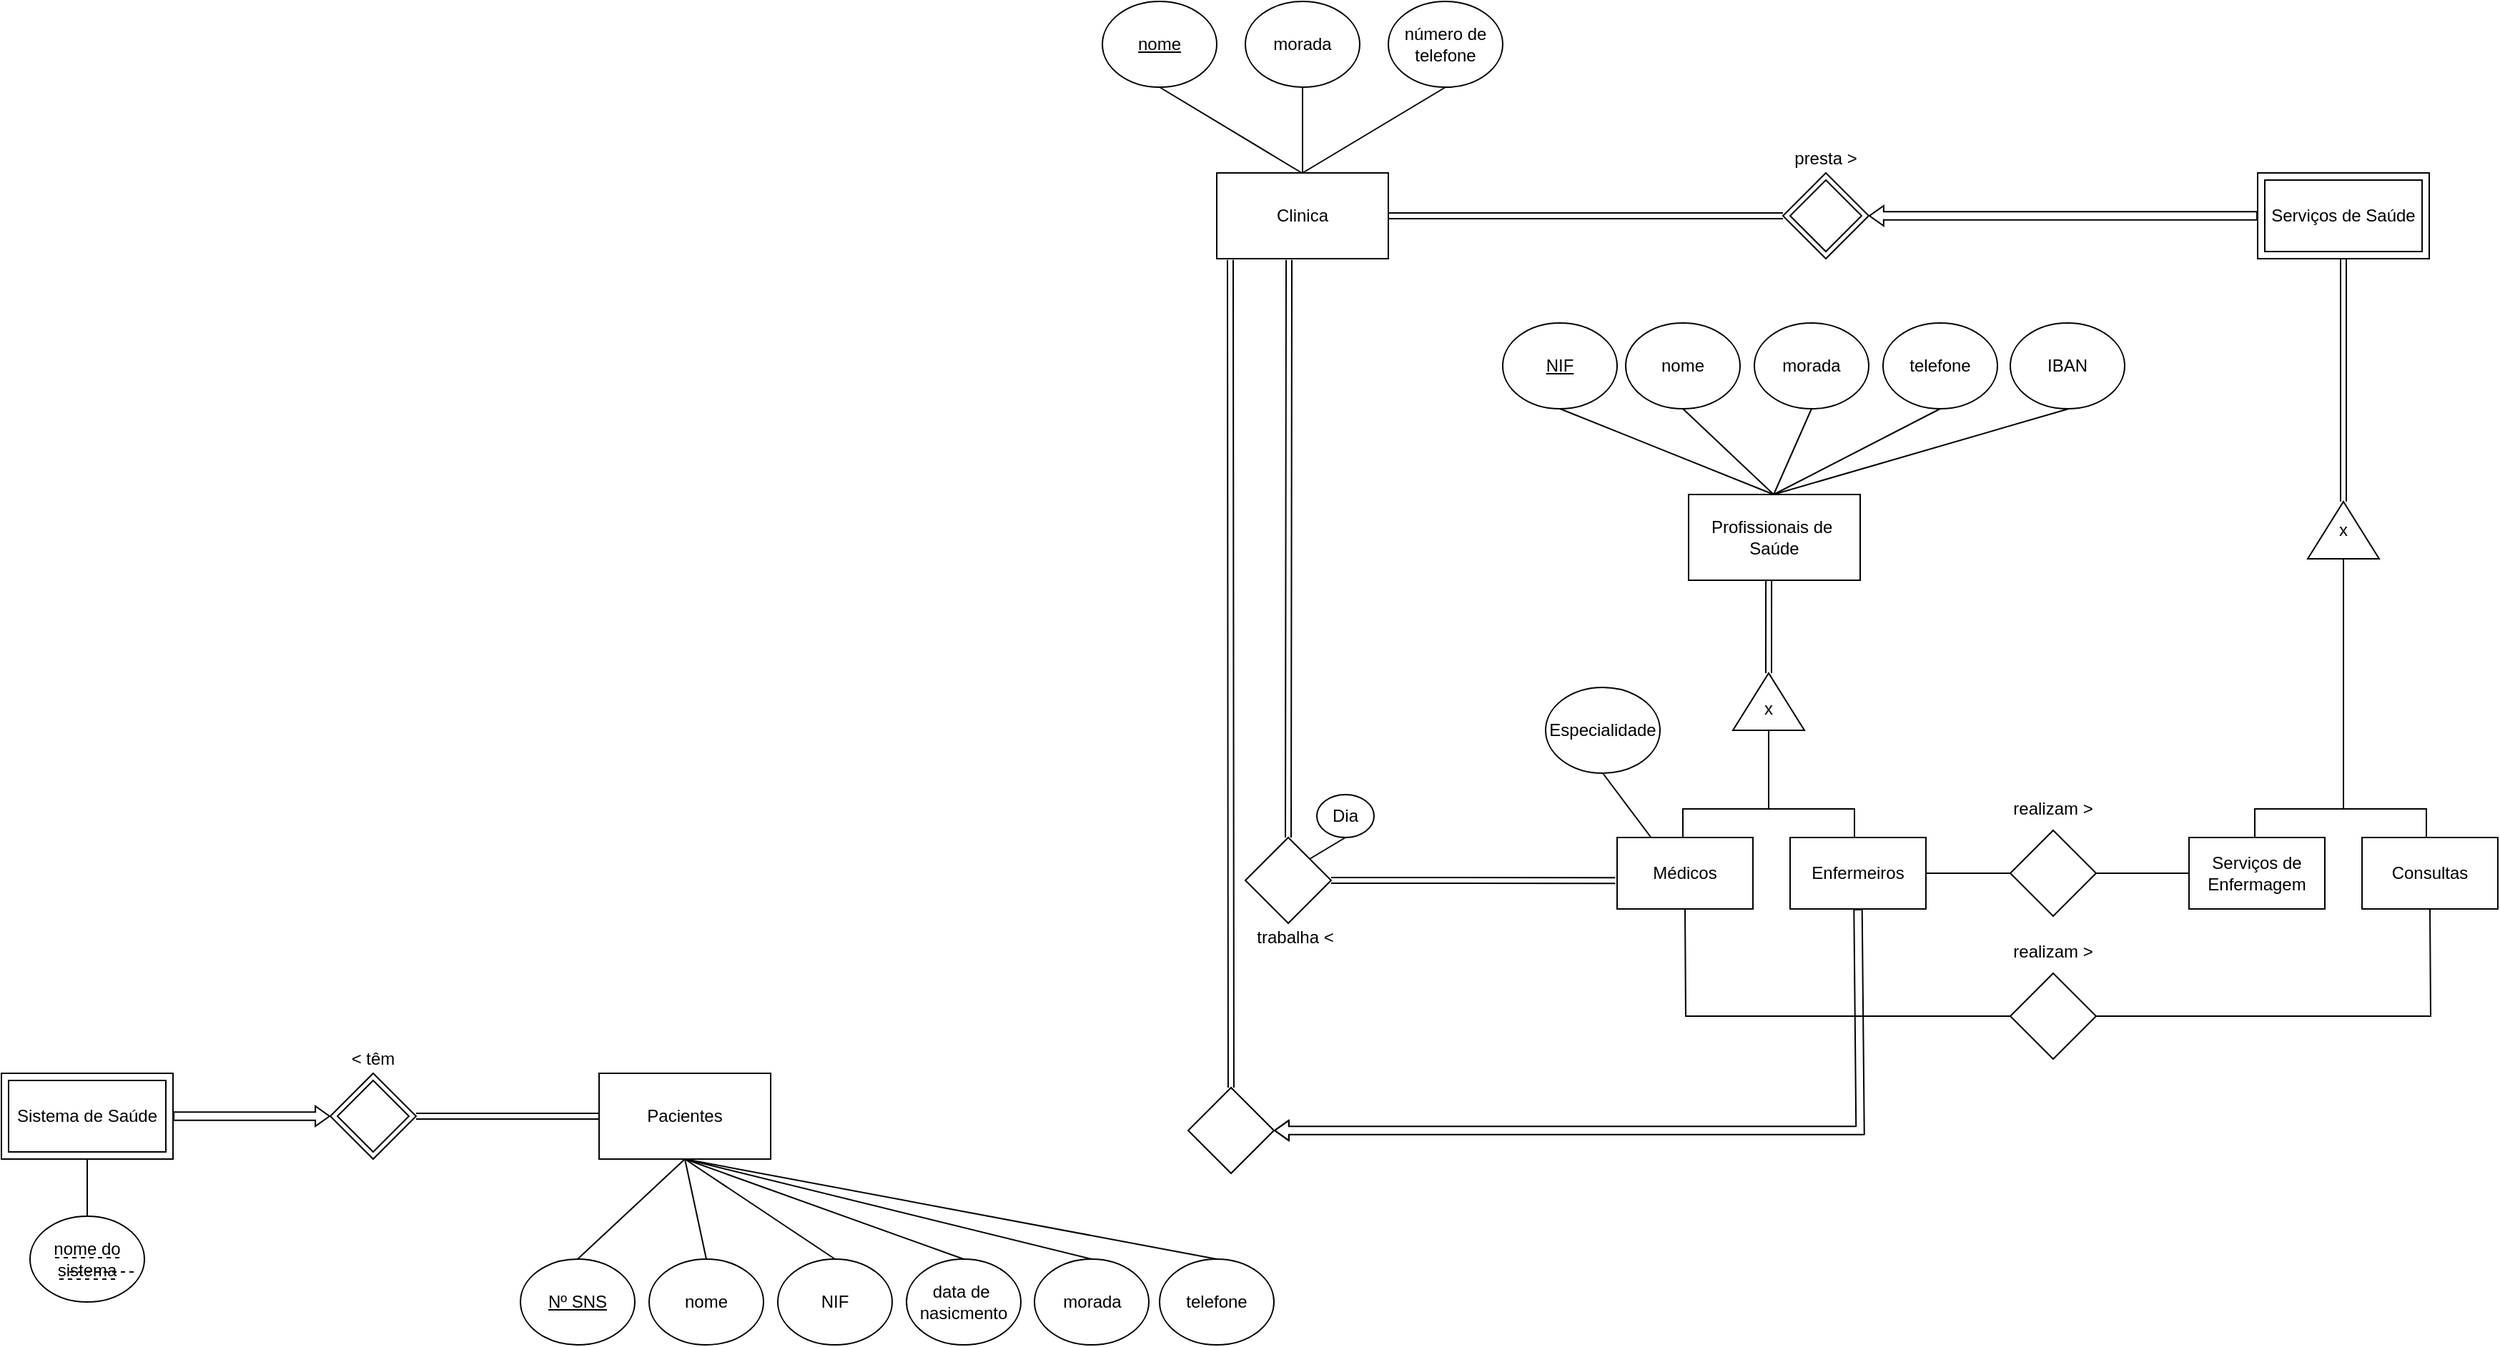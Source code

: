 <mxfile version="24.3.0" type="device">
  <diagram name="Página-1" id="gU1pvASSGSE8f0--qNfa">
    <mxGraphModel dx="2856" dy="1705" grid="1" gridSize="10" guides="1" tooltips="1" connect="1" arrows="1" fold="1" page="1" pageScale="1" pageWidth="1169" pageHeight="827" math="0" shadow="0">
      <root>
        <mxCell id="0" />
        <mxCell id="1" parent="0" />
        <mxCell id="fPtEteICF-gz10orUt-t-1" value="Clinica" style="rounded=0;whiteSpace=wrap;html=1;" parent="1" vertex="1">
          <mxGeometry x="80" y="-280" width="120" height="60" as="geometry" />
        </mxCell>
        <mxCell id="fPtEteICF-gz10orUt-t-2" value="" style="endArrow=none;html=1;rounded=0;entryX=0.5;entryY=1;entryDx=0;entryDy=0;" parent="1" target="fPtEteICF-gz10orUt-t-5" edge="1">
          <mxGeometry width="50" height="50" relative="1" as="geometry">
            <mxPoint x="139.5" y="-280" as="sourcePoint" />
            <mxPoint x="80" y="-340" as="targetPoint" />
          </mxGeometry>
        </mxCell>
        <mxCell id="fPtEteICF-gz10orUt-t-3" value="" style="endArrow=none;html=1;rounded=0;entryX=0.5;entryY=1;entryDx=0;entryDy=0;" parent="1" target="fPtEteICF-gz10orUt-t-7" edge="1">
          <mxGeometry width="50" height="50" relative="1" as="geometry">
            <mxPoint x="140" y="-280" as="sourcePoint" />
            <mxPoint x="200" y="-340" as="targetPoint" />
          </mxGeometry>
        </mxCell>
        <mxCell id="fPtEteICF-gz10orUt-t-4" value="" style="endArrow=none;html=1;rounded=0;exitX=0.5;exitY=0;exitDx=0;exitDy=0;" parent="1" source="fPtEteICF-gz10orUt-t-1" edge="1">
          <mxGeometry width="50" height="50" relative="1" as="geometry">
            <mxPoint x="139.5" y="-300" as="sourcePoint" />
            <mxPoint x="140" y="-340" as="targetPoint" />
          </mxGeometry>
        </mxCell>
        <mxCell id="fPtEteICF-gz10orUt-t-5" value="&lt;u&gt;nome&lt;/u&gt;" style="ellipse;whiteSpace=wrap;html=1;" parent="1" vertex="1">
          <mxGeometry y="-400" width="80" height="60" as="geometry" />
        </mxCell>
        <mxCell id="fPtEteICF-gz10orUt-t-6" value="morada" style="ellipse;whiteSpace=wrap;html=1;" parent="1" vertex="1">
          <mxGeometry x="100" y="-400" width="80" height="60" as="geometry" />
        </mxCell>
        <mxCell id="fPtEteICF-gz10orUt-t-7" value="número de&lt;div&gt;telefone&lt;/div&gt;" style="ellipse;whiteSpace=wrap;html=1;" parent="1" vertex="1">
          <mxGeometry x="200" y="-400" width="80" height="60" as="geometry" />
        </mxCell>
        <mxCell id="fPtEteICF-gz10orUt-t-12" value="Profissionais de&amp;nbsp;&lt;div&gt;Saúde&lt;/div&gt;" style="rounded=0;whiteSpace=wrap;html=1;" parent="1" vertex="1">
          <mxGeometry x="410" y="-55" width="120" height="60" as="geometry" />
        </mxCell>
        <mxCell id="fPtEteICF-gz10orUt-t-14" value="&lt;u&gt;NIF&lt;/u&gt;" style="ellipse;whiteSpace=wrap;html=1;" parent="1" vertex="1">
          <mxGeometry x="280" y="-175" width="80" height="60" as="geometry" />
        </mxCell>
        <mxCell id="fPtEteICF-gz10orUt-t-16" value="nome" style="ellipse;whiteSpace=wrap;html=1;" parent="1" vertex="1">
          <mxGeometry x="366" y="-175" width="80" height="60" as="geometry" />
        </mxCell>
        <mxCell id="fPtEteICF-gz10orUt-t-17" value="morada" style="ellipse;whiteSpace=wrap;html=1;" parent="1" vertex="1">
          <mxGeometry x="456" y="-175" width="80" height="60" as="geometry" />
        </mxCell>
        <mxCell id="fPtEteICF-gz10orUt-t-18" value="telefone" style="ellipse;whiteSpace=wrap;html=1;" parent="1" vertex="1">
          <mxGeometry x="546" y="-175" width="80" height="60" as="geometry" />
        </mxCell>
        <mxCell id="fPtEteICF-gz10orUt-t-19" value="IBAN" style="ellipse;whiteSpace=wrap;html=1;" parent="1" vertex="1">
          <mxGeometry x="635" y="-175" width="80" height="60" as="geometry" />
        </mxCell>
        <mxCell id="fPtEteICF-gz10orUt-t-20" value="" style="endArrow=none;html=1;rounded=0;exitX=0.5;exitY=0;exitDx=0;exitDy=0;entryX=0.5;entryY=1;entryDx=0;entryDy=0;" parent="1" target="fPtEteICF-gz10orUt-t-14" edge="1">
          <mxGeometry width="50" height="50" relative="1" as="geometry">
            <mxPoint x="469.5" y="-55" as="sourcePoint" />
            <mxPoint x="469.5" y="-115" as="targetPoint" />
          </mxGeometry>
        </mxCell>
        <mxCell id="fPtEteICF-gz10orUt-t-21" value="" style="endArrow=none;html=1;rounded=0;exitX=0.5;exitY=0;exitDx=0;exitDy=0;entryX=0.5;entryY=1;entryDx=0;entryDy=0;" parent="1" target="fPtEteICF-gz10orUt-t-16" edge="1">
          <mxGeometry width="50" height="50" relative="1" as="geometry">
            <mxPoint x="469.5" y="-55" as="sourcePoint" />
            <mxPoint x="469.5" y="-115" as="targetPoint" />
          </mxGeometry>
        </mxCell>
        <mxCell id="fPtEteICF-gz10orUt-t-22" value="" style="endArrow=none;html=1;rounded=0;exitX=0.5;exitY=0;exitDx=0;exitDy=0;entryX=0.5;entryY=1;entryDx=0;entryDy=0;" parent="1" target="fPtEteICF-gz10orUt-t-17" edge="1">
          <mxGeometry width="50" height="50" relative="1" as="geometry">
            <mxPoint x="469.5" y="-55" as="sourcePoint" />
            <mxPoint x="469.5" y="-115" as="targetPoint" />
          </mxGeometry>
        </mxCell>
        <mxCell id="fPtEteICF-gz10orUt-t-23" value="" style="endArrow=none;html=1;rounded=0;exitX=0.5;exitY=0;exitDx=0;exitDy=0;entryX=0.5;entryY=1;entryDx=0;entryDy=0;" parent="1" target="fPtEteICF-gz10orUt-t-18" edge="1">
          <mxGeometry width="50" height="50" relative="1" as="geometry">
            <mxPoint x="469.5" y="-55" as="sourcePoint" />
            <mxPoint x="469.5" y="-115" as="targetPoint" />
          </mxGeometry>
        </mxCell>
        <mxCell id="fPtEteICF-gz10orUt-t-24" value="" style="endArrow=none;html=1;rounded=0;exitX=0.5;exitY=0;exitDx=0;exitDy=0;entryX=0.5;entryY=1;entryDx=0;entryDy=0;" parent="1" edge="1">
          <mxGeometry width="50" height="50" relative="1" as="geometry">
            <mxPoint x="469.5" y="-55" as="sourcePoint" />
            <mxPoint x="676" y="-115" as="targetPoint" />
          </mxGeometry>
        </mxCell>
        <mxCell id="fPtEteICF-gz10orUt-t-25" value="" style="shape=link;html=1;rounded=0;entryX=1;entryY=0.5;entryDx=0;entryDy=0;exitX=0.467;exitY=1.009;exitDx=0;exitDy=0;exitPerimeter=0;" parent="1" source="fPtEteICF-gz10orUt-t-12" target="fPtEteICF-gz10orUt-t-26" edge="1">
          <mxGeometry width="100" relative="1" as="geometry">
            <mxPoint x="479.5" y="-80" as="sourcePoint" />
            <mxPoint x="390" y="-20" as="targetPoint" />
          </mxGeometry>
        </mxCell>
        <mxCell id="fPtEteICF-gz10orUt-t-26" value="" style="triangle;whiteSpace=wrap;html=1;rotation=-90;" parent="1" vertex="1">
          <mxGeometry x="446" y="65" width="40" height="50" as="geometry" />
        </mxCell>
        <mxCell id="fPtEteICF-gz10orUt-t-27" value="x" style="text;strokeColor=none;align=center;fillColor=none;html=1;verticalAlign=middle;whiteSpace=wrap;rounded=0;" parent="1" vertex="1">
          <mxGeometry x="451" y="75" width="30" height="40" as="geometry" />
        </mxCell>
        <mxCell id="fPtEteICF-gz10orUt-t-28" value="" style="endArrow=none;html=1;rounded=0;entryX=0;entryY=0.5;entryDx=0;entryDy=0;" parent="1" target="fPtEteICF-gz10orUt-t-26" edge="1">
          <mxGeometry width="50" height="50" relative="1" as="geometry">
            <mxPoint x="406" y="205" as="sourcePoint" />
            <mxPoint x="456" y="145" as="targetPoint" />
            <Array as="points">
              <mxPoint x="406" y="165" />
              <mxPoint x="466" y="165" />
            </Array>
          </mxGeometry>
        </mxCell>
        <mxCell id="fPtEteICF-gz10orUt-t-33" value="" style="endArrow=none;html=1;rounded=0;entryX=0;entryY=0.5;entryDx=0;entryDy=0;" parent="1" target="fPtEteICF-gz10orUt-t-26" edge="1">
          <mxGeometry width="50" height="50" relative="1" as="geometry">
            <mxPoint x="526" y="205" as="sourcePoint" />
            <mxPoint x="541" y="115" as="targetPoint" />
            <Array as="points">
              <mxPoint x="526" y="165" />
              <mxPoint x="466" y="165" />
            </Array>
          </mxGeometry>
        </mxCell>
        <mxCell id="fPtEteICF-gz10orUt-t-34" value="Médicos" style="rounded=0;whiteSpace=wrap;html=1;" parent="1" vertex="1">
          <mxGeometry x="360" y="185" width="95" height="50" as="geometry" />
        </mxCell>
        <mxCell id="fPtEteICF-gz10orUt-t-36" value="Enfermeiros" style="rounded=0;whiteSpace=wrap;html=1;" parent="1" vertex="1">
          <mxGeometry x="481" y="185" width="95" height="50" as="geometry" />
        </mxCell>
        <mxCell id="0JzFk34Urz8kPae0WSKu-1" value="" style="endArrow=none;html=1;rounded=0;exitX=0.5;exitY=1;exitDx=0;exitDy=0;entryX=0.25;entryY=0;entryDx=0;entryDy=0;" parent="1" source="0JzFk34Urz8kPae0WSKu-2" edge="1" target="fPtEteICF-gz10orUt-t-34">
          <mxGeometry width="50" height="50" relative="1" as="geometry">
            <mxPoint x="406" y="265" as="sourcePoint" />
            <mxPoint x="406" y="235" as="targetPoint" />
          </mxGeometry>
        </mxCell>
        <mxCell id="0JzFk34Urz8kPae0WSKu-2" value="&lt;div&gt;Especialidade&lt;/div&gt;" style="ellipse;whiteSpace=wrap;html=1;" parent="1" vertex="1">
          <mxGeometry x="310" y="80" width="80" height="60" as="geometry" />
        </mxCell>
        <mxCell id="0JzFk34Urz8kPae0WSKu-4" value="" style="rhombus;whiteSpace=wrap;html=1;" parent="1" vertex="1">
          <mxGeometry x="60" y="360" width="60" height="60" as="geometry" />
        </mxCell>
        <mxCell id="0JzFk34Urz8kPae0WSKu-7" value="trabalha &amp;lt;" style="text;strokeColor=none;align=center;fillColor=none;html=1;verticalAlign=middle;whiteSpace=wrap;rounded=0;" parent="1" vertex="1">
          <mxGeometry x="90" y="240" width="90" height="30" as="geometry" />
        </mxCell>
        <mxCell id="0JzFk34Urz8kPae0WSKu-8" value="" style="shape=flexArrow;endArrow=classic;html=1;rounded=0;entryX=1;entryY=0.5;entryDx=0;entryDy=0;exitX=0.5;exitY=1;exitDx=0;exitDy=0;width=5.714;endSize=2.98;endWidth=7.421;" parent="1" source="fPtEteICF-gz10orUt-t-36" target="0JzFk34Urz8kPae0WSKu-4" edge="1">
          <mxGeometry width="50" height="50" relative="1" as="geometry">
            <mxPoint x="560" y="390" as="sourcePoint" />
            <mxPoint x="230" y="350" as="targetPoint" />
            <Array as="points">
              <mxPoint x="530" y="390" />
            </Array>
          </mxGeometry>
        </mxCell>
        <mxCell id="0JzFk34Urz8kPae0WSKu-9" value="" style="shape=link;html=1;rounded=0;exitX=0.079;exitY=1.014;exitDx=0;exitDy=0;exitPerimeter=0;" parent="1" source="fPtEteICF-gz10orUt-t-1" target="0JzFk34Urz8kPae0WSKu-4" edge="1">
          <mxGeometry width="100" relative="1" as="geometry">
            <mxPoint x="89.66" y="-80" as="sourcePoint" />
            <mxPoint x="89.66" y="-45" as="targetPoint" />
          </mxGeometry>
        </mxCell>
        <mxCell id="0JzFk34Urz8kPae0WSKu-10" value="" style="rhombus;whiteSpace=wrap;html=1;" parent="1" vertex="1">
          <mxGeometry x="100" y="185" width="60" height="60" as="geometry" />
        </mxCell>
        <mxCell id="0JzFk34Urz8kPae0WSKu-11" value="" style="shape=link;html=1;rounded=0;exitX=-0.014;exitY=0.602;exitDx=0;exitDy=0;entryX=1;entryY=0.5;entryDx=0;entryDy=0;exitPerimeter=0;" parent="1" source="fPtEteICF-gz10orUt-t-34" target="0JzFk34Urz8kPae0WSKu-10" edge="1">
          <mxGeometry width="100" relative="1" as="geometry">
            <mxPoint x="250" y="70" as="sourcePoint" />
            <mxPoint x="250.34" y="390" as="targetPoint" />
          </mxGeometry>
        </mxCell>
        <mxCell id="0JzFk34Urz8kPae0WSKu-12" value="" style="shape=link;html=1;rounded=0;entryX=0.5;entryY=0;entryDx=0;entryDy=0;exitX=0.421;exitY=1.014;exitDx=0;exitDy=0;exitPerimeter=0;" parent="1" source="fPtEteICF-gz10orUt-t-1" target="0JzFk34Urz8kPae0WSKu-10" edge="1">
          <mxGeometry width="100" relative="1" as="geometry">
            <mxPoint x="130" y="-80" as="sourcePoint" />
            <mxPoint x="120.34" y="255" as="targetPoint" />
          </mxGeometry>
        </mxCell>
        <mxCell id="0JzFk34Urz8kPae0WSKu-13" value="Dia" style="ellipse;whiteSpace=wrap;html=1;" parent="1" vertex="1">
          <mxGeometry x="150" y="155" width="40" height="30" as="geometry" />
        </mxCell>
        <mxCell id="0JzFk34Urz8kPae0WSKu-14" value="" style="endArrow=none;html=1;rounded=0;exitX=1;exitY=0;exitDx=0;exitDy=0;entryX=0.5;entryY=1;entryDx=0;entryDy=0;" parent="1" source="0JzFk34Urz8kPae0WSKu-10" target="0JzFk34Urz8kPae0WSKu-13" edge="1">
          <mxGeometry width="50" height="50" relative="1" as="geometry">
            <mxPoint x="179" y="185" as="sourcePoint" />
            <mxPoint x="179" y="125" as="targetPoint" />
          </mxGeometry>
        </mxCell>
        <mxCell id="0JzFk34Urz8kPae0WSKu-15" value="Pacientes" style="rounded=0;whiteSpace=wrap;html=1;" parent="1" vertex="1">
          <mxGeometry x="-352" y="350" width="120" height="60" as="geometry" />
        </mxCell>
        <mxCell id="0JzFk34Urz8kPae0WSKu-16" value="&lt;u&gt;Nº SNS&lt;/u&gt;" style="ellipse;whiteSpace=wrap;html=1;" parent="1" vertex="1">
          <mxGeometry x="-407" y="480" width="80" height="60" as="geometry" />
        </mxCell>
        <mxCell id="0JzFk34Urz8kPae0WSKu-17" value="" style="endArrow=none;html=1;rounded=0;exitX=0.5;exitY=0;exitDx=0;exitDy=0;entryX=0.5;entryY=1;entryDx=0;entryDy=0;" parent="1" source="0JzFk34Urz8kPae0WSKu-16" target="0JzFk34Urz8kPae0WSKu-15" edge="1">
          <mxGeometry width="50" height="50" relative="1" as="geometry">
            <mxPoint x="-157.5" y="490" as="sourcePoint" />
            <mxPoint x="-307" y="430" as="targetPoint" />
          </mxGeometry>
        </mxCell>
        <mxCell id="0JzFk34Urz8kPae0WSKu-18" value="nome" style="ellipse;whiteSpace=wrap;html=1;" parent="1" vertex="1">
          <mxGeometry x="-317" y="480" width="80" height="60" as="geometry" />
        </mxCell>
        <mxCell id="0JzFk34Urz8kPae0WSKu-19" value="NIF" style="ellipse;whiteSpace=wrap;html=1;" parent="1" vertex="1">
          <mxGeometry x="-227" y="480" width="80" height="60" as="geometry" />
        </mxCell>
        <mxCell id="0JzFk34Urz8kPae0WSKu-20" value="data de&amp;nbsp;&lt;div&gt;nasicmento&lt;/div&gt;" style="ellipse;whiteSpace=wrap;html=1;" parent="1" vertex="1">
          <mxGeometry x="-137" y="480" width="80" height="60" as="geometry" />
        </mxCell>
        <mxCell id="0JzFk34Urz8kPae0WSKu-21" value="morada" style="ellipse;whiteSpace=wrap;html=1;" parent="1" vertex="1">
          <mxGeometry x="-47.5" y="480" width="80" height="60" as="geometry" />
        </mxCell>
        <mxCell id="0JzFk34Urz8kPae0WSKu-22" value="telefone" style="ellipse;whiteSpace=wrap;html=1;" parent="1" vertex="1">
          <mxGeometry x="40" y="480" width="80" height="60" as="geometry" />
        </mxCell>
        <mxCell id="0JzFk34Urz8kPae0WSKu-23" value="" style="endArrow=none;html=1;rounded=0;exitX=0.5;exitY=0;exitDx=0;exitDy=0;entryX=0.5;entryY=1;entryDx=0;entryDy=0;" parent="1" source="0JzFk34Urz8kPae0WSKu-18" target="0JzFk34Urz8kPae0WSKu-15" edge="1">
          <mxGeometry width="50" height="50" relative="1" as="geometry">
            <mxPoint x="-357" y="490" as="sourcePoint" />
            <mxPoint x="-282" y="420" as="targetPoint" />
          </mxGeometry>
        </mxCell>
        <mxCell id="0JzFk34Urz8kPae0WSKu-24" value="" style="endArrow=none;html=1;rounded=0;exitX=0.5;exitY=0;exitDx=0;exitDy=0;entryX=0.5;entryY=1;entryDx=0;entryDy=0;" parent="1" source="0JzFk34Urz8kPae0WSKu-19" target="0JzFk34Urz8kPae0WSKu-15" edge="1">
          <mxGeometry width="50" height="50" relative="1" as="geometry">
            <mxPoint x="-347" y="500" as="sourcePoint" />
            <mxPoint x="-272" y="430" as="targetPoint" />
          </mxGeometry>
        </mxCell>
        <mxCell id="0JzFk34Urz8kPae0WSKu-25" value="" style="endArrow=none;html=1;rounded=0;exitX=0.5;exitY=0;exitDx=0;exitDy=0;entryX=0.5;entryY=1;entryDx=0;entryDy=0;" parent="1" source="0JzFk34Urz8kPae0WSKu-20" target="0JzFk34Urz8kPae0WSKu-15" edge="1">
          <mxGeometry width="50" height="50" relative="1" as="geometry">
            <mxPoint x="-337" y="510" as="sourcePoint" />
            <mxPoint x="-262" y="440" as="targetPoint" />
          </mxGeometry>
        </mxCell>
        <mxCell id="0JzFk34Urz8kPae0WSKu-26" value="" style="endArrow=none;html=1;rounded=0;exitX=0.5;exitY=0;exitDx=0;exitDy=0;entryX=0.5;entryY=1;entryDx=0;entryDy=0;" parent="1" source="0JzFk34Urz8kPae0WSKu-21" target="0JzFk34Urz8kPae0WSKu-15" edge="1">
          <mxGeometry width="50" height="50" relative="1" as="geometry">
            <mxPoint x="-327" y="520" as="sourcePoint" />
            <mxPoint x="-252" y="450" as="targetPoint" />
          </mxGeometry>
        </mxCell>
        <mxCell id="0JzFk34Urz8kPae0WSKu-27" value="" style="endArrow=none;html=1;rounded=0;exitX=0.5;exitY=0;exitDx=0;exitDy=0;entryX=0.5;entryY=1;entryDx=0;entryDy=0;" parent="1" source="0JzFk34Urz8kPae0WSKu-22" target="0JzFk34Urz8kPae0WSKu-15" edge="1">
          <mxGeometry width="50" height="50" relative="1" as="geometry">
            <mxPoint x="-317" y="530" as="sourcePoint" />
            <mxPoint x="-242" y="460" as="targetPoint" />
          </mxGeometry>
        </mxCell>
        <mxCell id="0JzFk34Urz8kPae0WSKu-45" value="" style="shape=link;html=1;rounded=0;entryX=0;entryY=0.5;entryDx=0;entryDy=0;exitX=1;exitY=0.5;exitDx=0;exitDy=0;" parent="1" source="0JzFk34Urz8kPae0WSKu-46" target="0JzFk34Urz8kPae0WSKu-15" edge="1">
          <mxGeometry width="100" relative="1" as="geometry">
            <mxPoint x="-440" y="390" as="sourcePoint" />
            <mxPoint x="-370" y="379.41" as="targetPoint" />
          </mxGeometry>
        </mxCell>
        <mxCell id="0JzFk34Urz8kPae0WSKu-46" value="" style="rhombus;whiteSpace=wrap;html=1;" parent="1" vertex="1">
          <mxGeometry x="-540" y="350" width="60" height="60" as="geometry" />
        </mxCell>
        <mxCell id="0JzFk34Urz8kPae0WSKu-47" value="&amp;lt; têm" style="text;strokeColor=none;align=center;fillColor=none;html=1;verticalAlign=middle;whiteSpace=wrap;rounded=0;" parent="1" vertex="1">
          <mxGeometry x="-555" y="325" width="90" height="30" as="geometry" />
        </mxCell>
        <mxCell id="0JzFk34Urz8kPae0WSKu-48" value="" style="rhombus;whiteSpace=wrap;html=1;" parent="1" vertex="1">
          <mxGeometry x="-535" y="355" width="50" height="50" as="geometry" />
        </mxCell>
        <mxCell id="0JzFk34Urz8kPae0WSKu-49" value="" style="rounded=0;whiteSpace=wrap;html=1;" parent="1" vertex="1">
          <mxGeometry x="-770" y="350" width="120" height="60" as="geometry" />
        </mxCell>
        <mxCell id="0JzFk34Urz8kPae0WSKu-50" value="Sistema de Saúde" style="rounded=0;whiteSpace=wrap;html=1;" parent="1" vertex="1">
          <mxGeometry x="-765" y="355" width="110" height="50" as="geometry" />
        </mxCell>
        <mxCell id="0JzFk34Urz8kPae0WSKu-52" value="" style="shape=flexArrow;endArrow=classic;html=1;rounded=0;entryX=0;entryY=0.5;entryDx=0;entryDy=0;exitX=1;exitY=0.5;exitDx=0;exitDy=0;width=5.714;endSize=2.98;endWidth=7.421;" parent="1" source="0JzFk34Urz8kPae0WSKu-49" target="0JzFk34Urz8kPae0WSKu-46" edge="1">
          <mxGeometry width="50" height="50" relative="1" as="geometry">
            <mxPoint x="-40" y="125" as="sourcePoint" />
            <mxPoint x="-461" y="275" as="targetPoint" />
            <Array as="points" />
          </mxGeometry>
        </mxCell>
        <mxCell id="0JzFk34Urz8kPae0WSKu-53" value="nome do sistema" style="ellipse;whiteSpace=wrap;html=1;" parent="1" vertex="1">
          <mxGeometry x="-750" y="450" width="80" height="60" as="geometry" />
        </mxCell>
        <mxCell id="0JzFk34Urz8kPae0WSKu-54" value="" style="endArrow=none;html=1;rounded=0;exitX=0.5;exitY=0;exitDx=0;exitDy=0;entryX=0.5;entryY=1;entryDx=0;entryDy=0;" parent="1" source="0JzFk34Urz8kPae0WSKu-53" target="0JzFk34Urz8kPae0WSKu-49" edge="1">
          <mxGeometry width="50" height="50" relative="1" as="geometry">
            <mxPoint x="-615" y="490" as="sourcePoint" />
            <mxPoint x="-630" y="420" as="targetPoint" />
          </mxGeometry>
        </mxCell>
        <mxCell id="0JzFk34Urz8kPae0WSKu-55" value="" style="endArrow=none;dashed=1;html=1;rounded=0;" parent="1" edge="1">
          <mxGeometry width="50" height="50" relative="1" as="geometry">
            <mxPoint x="-732.5" y="479" as="sourcePoint" />
            <mxPoint x="-687.5" y="479" as="targetPoint" />
          </mxGeometry>
        </mxCell>
        <mxCell id="0JzFk34Urz8kPae0WSKu-58" value="" style="endArrow=none;dashed=1;html=1;rounded=0;" parent="1" edge="1">
          <mxGeometry width="50" height="50" relative="1" as="geometry">
            <mxPoint x="-729.5" y="494" as="sourcePoint" />
            <mxPoint x="-688" y="494" as="targetPoint" />
          </mxGeometry>
        </mxCell>
        <mxCell id="0JzFk34Urz8kPae0WSKu-64" value="" style="rounded=0;whiteSpace=wrap;html=1;" parent="1" vertex="1">
          <mxGeometry x="808" y="-280" width="120" height="60" as="geometry" />
        </mxCell>
        <mxCell id="0JzFk34Urz8kPae0WSKu-65" value="" style="shape=link;html=1;rounded=0;exitX=0.5;exitY=1;exitDx=0;exitDy=0;entryX=1;entryY=0.5;entryDx=0;entryDy=0;" parent="1" source="0JzFk34Urz8kPae0WSKu-64" target="0JzFk34Urz8kPae0WSKu-70" edge="1">
          <mxGeometry width="100" relative="1" as="geometry">
            <mxPoint x="860" y="-205" as="sourcePoint" />
            <mxPoint x="868" y="-165" as="targetPoint" />
          </mxGeometry>
        </mxCell>
        <mxCell id="0JzFk34Urz8kPae0WSKu-70" value="" style="triangle;whiteSpace=wrap;html=1;rotation=-90;" parent="1" vertex="1">
          <mxGeometry x="848" y="-55" width="40" height="50" as="geometry" />
        </mxCell>
        <mxCell id="0JzFk34Urz8kPae0WSKu-71" value="x" style="text;strokeColor=none;align=center;fillColor=none;html=1;verticalAlign=middle;whiteSpace=wrap;rounded=0;" parent="1" vertex="1">
          <mxGeometry x="853" y="-42.5" width="30" height="25" as="geometry" />
        </mxCell>
        <mxCell id="0JzFk34Urz8kPae0WSKu-72" value="" style="endArrow=none;html=1;rounded=0;entryX=0;entryY=0.5;entryDx=0;entryDy=0;" parent="1" target="0JzFk34Urz8kPae0WSKu-70" edge="1">
          <mxGeometry width="50" height="50" relative="1" as="geometry">
            <mxPoint x="806" y="205" as="sourcePoint" />
            <mxPoint x="869.95" y="101.08" as="targetPoint" />
            <Array as="points">
              <mxPoint x="806" y="165" />
              <mxPoint x="868" y="165" />
            </Array>
          </mxGeometry>
        </mxCell>
        <mxCell id="0JzFk34Urz8kPae0WSKu-73" value="" style="endArrow=none;html=1;rounded=0;entryX=0;entryY=0.5;entryDx=0;entryDy=0;" parent="1" target="0JzFk34Urz8kPae0WSKu-70" edge="1">
          <mxGeometry width="50" height="50" relative="1" as="geometry">
            <mxPoint x="926" y="205" as="sourcePoint" />
            <mxPoint x="870" y="100" as="targetPoint" />
            <Array as="points">
              <mxPoint x="926" y="165" />
              <mxPoint x="868" y="165" />
            </Array>
          </mxGeometry>
        </mxCell>
        <mxCell id="0JzFk34Urz8kPae0WSKu-74" value="Serviços de Enfermagem" style="rounded=0;whiteSpace=wrap;html=1;" parent="1" vertex="1">
          <mxGeometry x="760" y="185" width="95" height="50" as="geometry" />
        </mxCell>
        <mxCell id="0JzFk34Urz8kPae0WSKu-75" value="Consultas" style="rounded=0;whiteSpace=wrap;html=1;" parent="1" vertex="1">
          <mxGeometry x="881" y="185" width="95" height="50" as="geometry" />
        </mxCell>
        <mxCell id="1KvgpQDCSL0FGOuZY3on-1" value="" style="endArrow=none;dashed=1;html=1;rounded=0;" edge="1" parent="1">
          <mxGeometry width="50" height="50" relative="1" as="geometry">
            <mxPoint x="-722.5" y="489" as="sourcePoint" />
            <mxPoint x="-677.5" y="489" as="targetPoint" />
          </mxGeometry>
        </mxCell>
        <mxCell id="1KvgpQDCSL0FGOuZY3on-3" value="" style="rhombus;whiteSpace=wrap;html=1;" vertex="1" parent="1">
          <mxGeometry x="635" y="180" width="60" height="60" as="geometry" />
        </mxCell>
        <mxCell id="1KvgpQDCSL0FGOuZY3on-4" value="realizam &amp;gt;" style="text;strokeColor=none;align=center;fillColor=none;html=1;verticalAlign=middle;whiteSpace=wrap;rounded=0;" vertex="1" parent="1">
          <mxGeometry x="620" y="150" width="90" height="30" as="geometry" />
        </mxCell>
        <mxCell id="1KvgpQDCSL0FGOuZY3on-5" value="" style="rhombus;whiteSpace=wrap;html=1;" vertex="1" parent="1">
          <mxGeometry x="635" y="280" width="60" height="60" as="geometry" />
        </mxCell>
        <mxCell id="1KvgpQDCSL0FGOuZY3on-6" value="realizam &amp;gt;" style="text;strokeColor=none;align=center;fillColor=none;html=1;verticalAlign=middle;whiteSpace=wrap;rounded=0;" vertex="1" parent="1">
          <mxGeometry x="620" y="250" width="90" height="30" as="geometry" />
        </mxCell>
        <mxCell id="1KvgpQDCSL0FGOuZY3on-7" value="" style="endArrow=none;html=1;rounded=0;entryX=0;entryY=0.5;entryDx=0;entryDy=0;exitX=1;exitY=0.5;exitDx=0;exitDy=0;" edge="1" parent="1" source="fPtEteICF-gz10orUt-t-36" target="1KvgpQDCSL0FGOuZY3on-3">
          <mxGeometry width="50" height="50" relative="1" as="geometry">
            <mxPoint x="625" y="215" as="sourcePoint" />
            <mxPoint x="725" y="155" as="targetPoint" />
          </mxGeometry>
        </mxCell>
        <mxCell id="1KvgpQDCSL0FGOuZY3on-8" value="" style="endArrow=none;html=1;rounded=0;entryX=0;entryY=0.5;entryDx=0;entryDy=0;exitX=0.984;exitY=0.499;exitDx=0;exitDy=0;exitPerimeter=0;" edge="1" parent="1" source="1KvgpQDCSL0FGOuZY3on-3" target="0JzFk34Urz8kPae0WSKu-74">
          <mxGeometry width="50" height="50" relative="1" as="geometry">
            <mxPoint x="700" y="210" as="sourcePoint" />
            <mxPoint x="755" y="209.47" as="targetPoint" />
          </mxGeometry>
        </mxCell>
        <mxCell id="1KvgpQDCSL0FGOuZY3on-9" value="" style="endArrow=none;html=1;rounded=0;entryX=0;entryY=0.5;entryDx=0;entryDy=0;exitX=0.5;exitY=1;exitDx=0;exitDy=0;" edge="1" parent="1" source="fPtEteICF-gz10orUt-t-34" target="1KvgpQDCSL0FGOuZY3on-5">
          <mxGeometry width="50" height="50" relative="1" as="geometry">
            <mxPoint x="376.5" y="338.75" as="sourcePoint" />
            <mxPoint x="435.5" y="338.75" as="targetPoint" />
            <Array as="points">
              <mxPoint x="408" y="310" />
            </Array>
          </mxGeometry>
        </mxCell>
        <mxCell id="1KvgpQDCSL0FGOuZY3on-10" value="" style="endArrow=none;html=1;rounded=0;entryX=0.5;entryY=1;entryDx=0;entryDy=0;exitX=1;exitY=0.5;exitDx=0;exitDy=0;" edge="1" parent="1" source="1KvgpQDCSL0FGOuZY3on-5" target="0JzFk34Urz8kPae0WSKu-75">
          <mxGeometry width="50" height="50" relative="1" as="geometry">
            <mxPoint x="740" y="309.38" as="sourcePoint" />
            <mxPoint x="799" y="309.38" as="targetPoint" />
            <Array as="points">
              <mxPoint x="929" y="310" />
            </Array>
          </mxGeometry>
        </mxCell>
        <mxCell id="1KvgpQDCSL0FGOuZY3on-12" value="" style="rhombus;whiteSpace=wrap;html=1;" vertex="1" parent="1">
          <mxGeometry x="476" y="-280" width="60" height="60" as="geometry" />
        </mxCell>
        <mxCell id="1KvgpQDCSL0FGOuZY3on-13" value="" style="rhombus;whiteSpace=wrap;html=1;" vertex="1" parent="1">
          <mxGeometry x="481" y="-275" width="50" height="50" as="geometry" />
        </mxCell>
        <mxCell id="1KvgpQDCSL0FGOuZY3on-14" value="Serviços de Saúde" style="rounded=0;whiteSpace=wrap;html=1;" vertex="1" parent="1">
          <mxGeometry x="813" y="-275" width="110" height="50" as="geometry" />
        </mxCell>
        <mxCell id="1KvgpQDCSL0FGOuZY3on-15" value="" style="shape=flexArrow;endArrow=classic;html=1;rounded=0;entryX=1;entryY=0.5;entryDx=0;entryDy=0;exitX=0;exitY=0.5;exitDx=0;exitDy=0;width=5.714;endSize=2.98;endWidth=7.421;" edge="1" parent="1" source="0JzFk34Urz8kPae0WSKu-64" target="1KvgpQDCSL0FGOuZY3on-12">
          <mxGeometry width="50" height="50" relative="1" as="geometry">
            <mxPoint x="605" y="-260" as="sourcePoint" />
            <mxPoint x="715" y="-260" as="targetPoint" />
            <Array as="points" />
          </mxGeometry>
        </mxCell>
        <mxCell id="1KvgpQDCSL0FGOuZY3on-16" value="" style="shape=link;html=1;rounded=0;entryX=0;entryY=0.5;entryDx=0;entryDy=0;exitX=1;exitY=0.5;exitDx=0;exitDy=0;" edge="1" parent="1" source="fPtEteICF-gz10orUt-t-1" target="1KvgpQDCSL0FGOuZY3on-12">
          <mxGeometry width="100" relative="1" as="geometry">
            <mxPoint x="238" y="-250.59" as="sourcePoint" />
            <mxPoint x="366" y="-250.59" as="targetPoint" />
          </mxGeometry>
        </mxCell>
        <mxCell id="1KvgpQDCSL0FGOuZY3on-17" value="presta &amp;gt;" style="text;strokeColor=none;align=center;fillColor=none;html=1;verticalAlign=middle;whiteSpace=wrap;rounded=0;" vertex="1" parent="1">
          <mxGeometry x="461" y="-305" width="90" height="30" as="geometry" />
        </mxCell>
      </root>
    </mxGraphModel>
  </diagram>
</mxfile>
